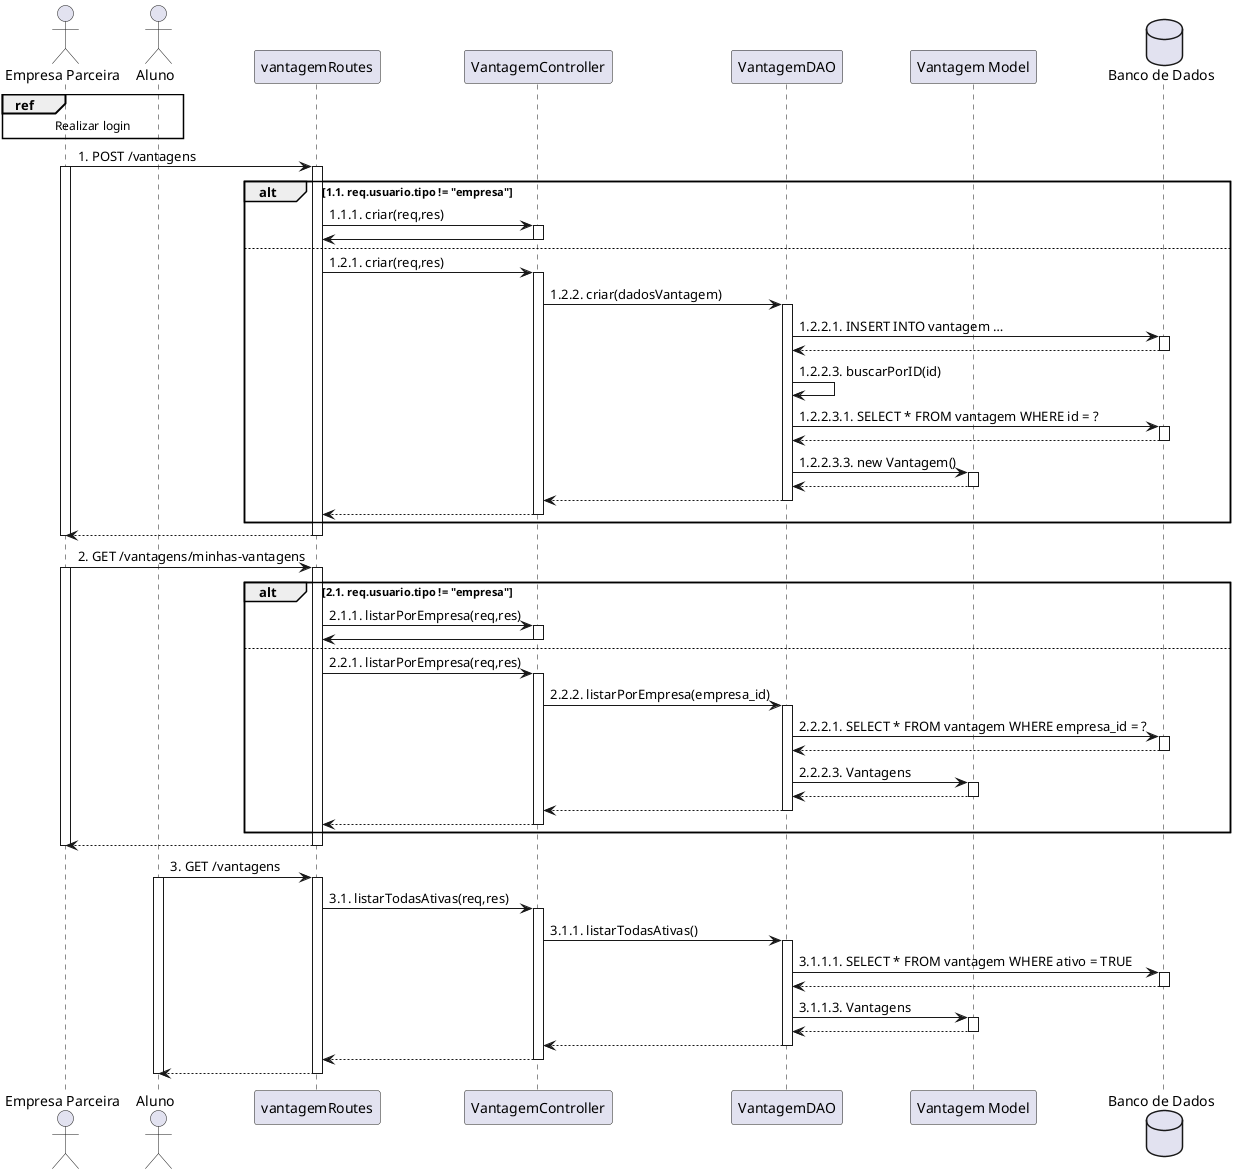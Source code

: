 @startuml

actor "Empresa Parceira" as empresa
actor "Aluno" as aluno
participant "vantagemRoutes" as rota
participant "VantagemController" as controller
participant "VantagemDAO" as dao
participant "Vantagem Model" as model
database "Banco de Dados" as bd

ref over empresa, aluno : Realizar login

empresa -> rota : 1. POST /vantagens
activate empresa 
activate rota 

alt 1.1. req.usuario.tipo != "empresa"
    rota -> controller : 1.1.1. criar(req,res)
    activate controller 
    controller -> rota 
    deactivate controller
else
    rota -> controller : 1.2.1. criar(req,res)
    activate controller 
    controller -> dao : 1.2.2. criar(dadosVantagem)
    activate dao 
        dao -> bd : 1.2.2.1. INSERT INTO vantagem …
        activate bd 
        bd  --> dao 
        deactivate bd
        dao -> dao : 1.2.2.3. buscarPorID(id)
            dao -> bd : 1.2.2.3.1. SELECT * FROM vantagem WHERE id = ?
            activate bd 
            bd  --> dao
            deactivate bd
            dao -> model : 1.2.2.3.3. new Vantagem()
            activate model 
            model --> dao
            deactivate model
        dao --> controller
    deactivate dao
    controller --> rota
    deactivate controller
end
rota --> empresa
deactivate rota
deactivate empresa

empresa -> rota : 2. GET /vantagens/minhas-vantagens
activate empresa 
activate rota 

alt 2.1. req.usuario.tipo != "empresa"
    rota -> controller : 2.1.1. listarPorEmpresa(req,res)
    activate controller 
    controller -> rota
    deactivate controller
else
    rota -> controller : 2.2.1. listarPorEmpresa(req,res)
    activate controller 
        controller -> dao : 2.2.2. listarPorEmpresa(empresa_id)
        activate dao 
            dao -> bd : 2.2.2.1. SELECT * FROM vantagem WHERE empresa_id = ?
            activate bd 
            bd  --> dao
            deactivate bd
            dao -> model : 2.2.2.3. Vantagens
            activate model 
            model --> dao
            deactivate model
        dao --> controller
        deactivate dao
    controller --> rota
    deactivate controller
end
rota --> empresa
deactivate rota
deactivate empresa

aluno -> rota : 3. GET /vantagens
activate aluno 
activate rota 

rota -> controller : 3.1. listarTodasAtivas(req,res)
activate controller
    controller -> dao : 3.1.1. listarTodasAtivas()
    activate dao 
        dao -> bd : 3.1.1.1. SELECT * FROM vantagem WHERE ativo = TRUE
        activate bd 
        bd  --> dao
        deactivate bd
        dao -> model : 3.1.1.3. Vantagens
        activate model 
        model --> dao
        deactivate model
    dao --> controller
    deactivate dao
controller --> rota
deactivate controller

rota --> aluno
deactivate rota
deactivate aluno

@enduml